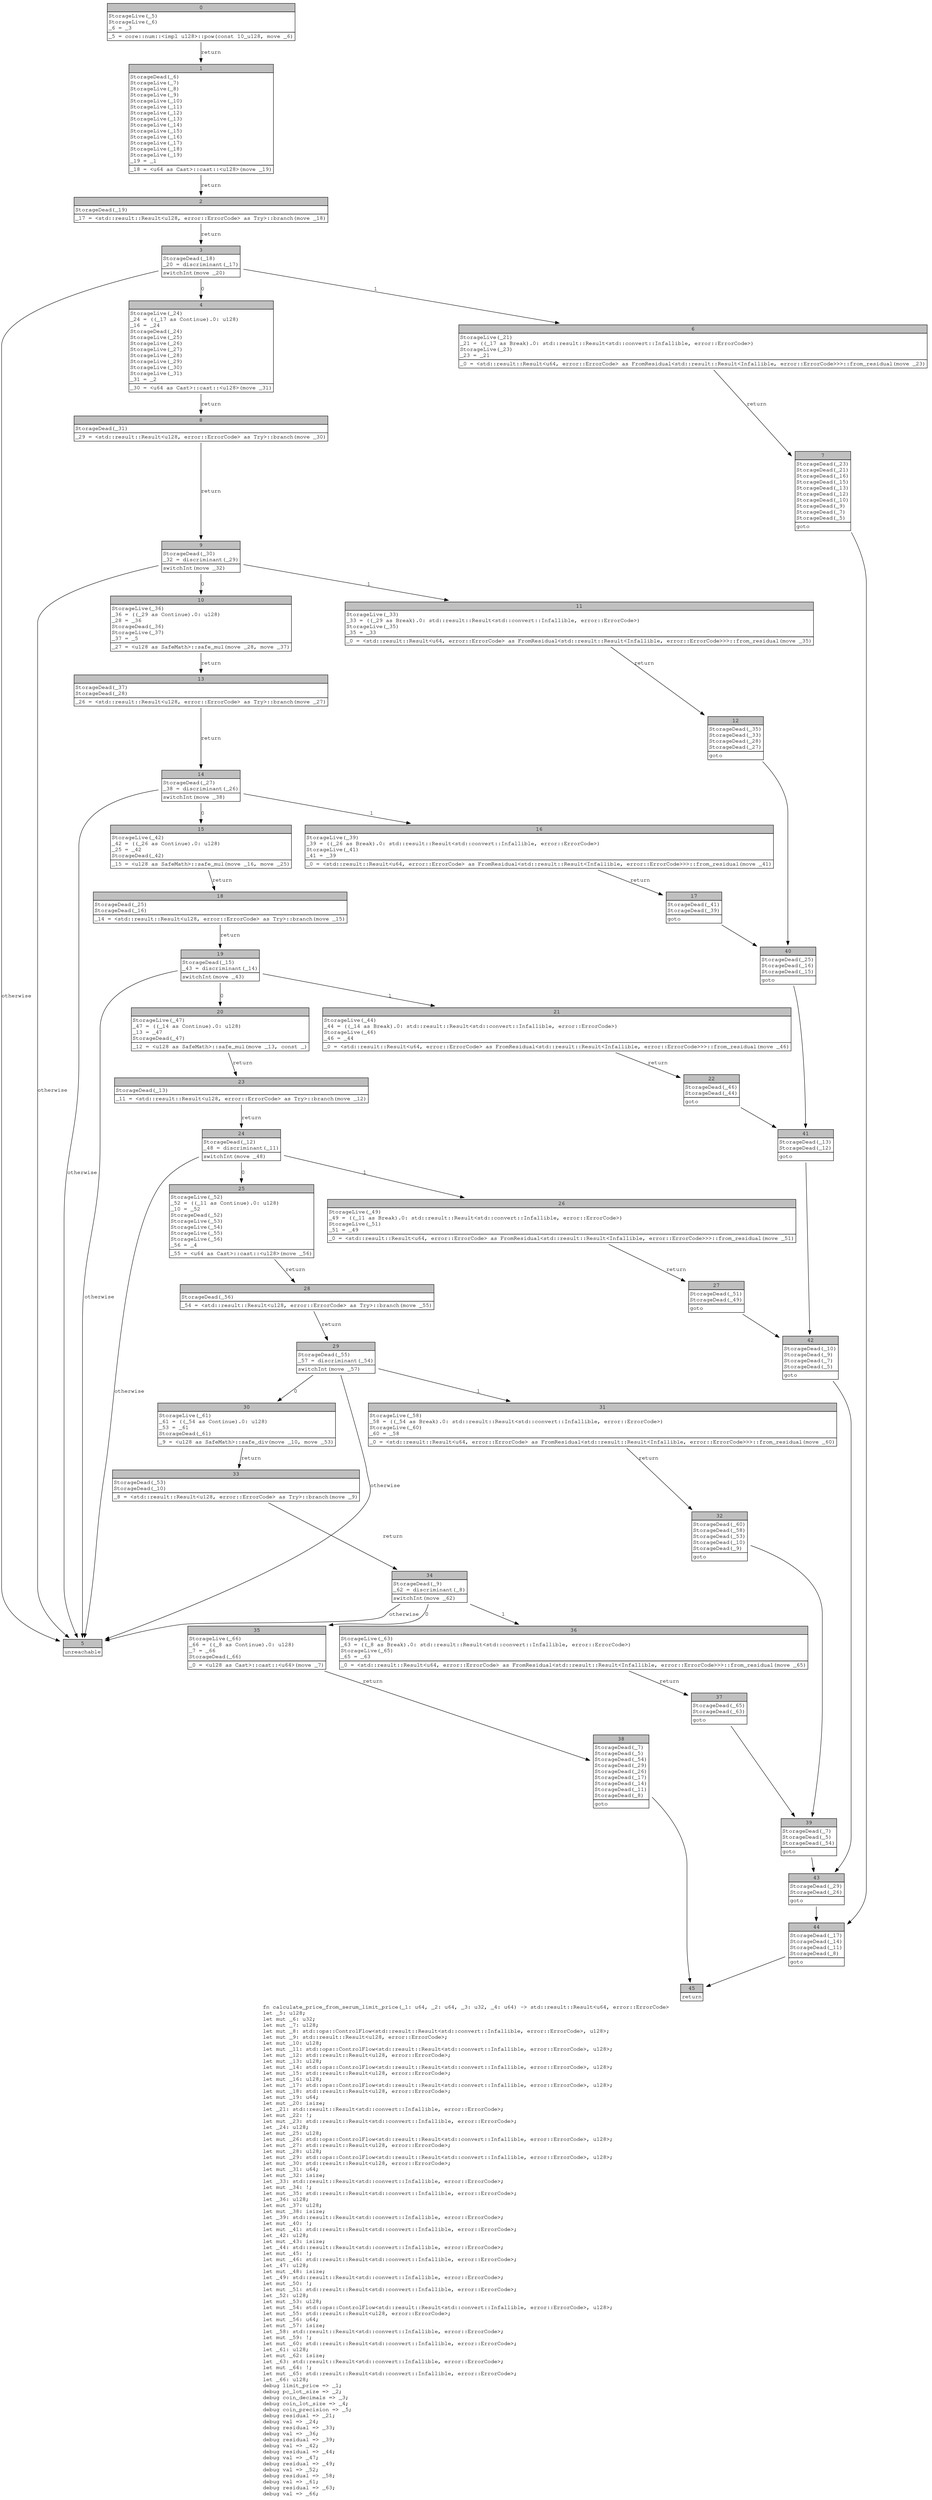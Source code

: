 digraph Mir_0_2765 {
    graph [fontname="Courier, monospace"];
    node [fontname="Courier, monospace"];
    edge [fontname="Courier, monospace"];
    label=<fn calculate_price_from_serum_limit_price(_1: u64, _2: u64, _3: u32, _4: u64) -&gt; std::result::Result&lt;u64, error::ErrorCode&gt;<br align="left"/>let _5: u128;<br align="left"/>let mut _6: u32;<br align="left"/>let mut _7: u128;<br align="left"/>let mut _8: std::ops::ControlFlow&lt;std::result::Result&lt;std::convert::Infallible, error::ErrorCode&gt;, u128&gt;;<br align="left"/>let mut _9: std::result::Result&lt;u128, error::ErrorCode&gt;;<br align="left"/>let mut _10: u128;<br align="left"/>let mut _11: std::ops::ControlFlow&lt;std::result::Result&lt;std::convert::Infallible, error::ErrorCode&gt;, u128&gt;;<br align="left"/>let mut _12: std::result::Result&lt;u128, error::ErrorCode&gt;;<br align="left"/>let mut _13: u128;<br align="left"/>let mut _14: std::ops::ControlFlow&lt;std::result::Result&lt;std::convert::Infallible, error::ErrorCode&gt;, u128&gt;;<br align="left"/>let mut _15: std::result::Result&lt;u128, error::ErrorCode&gt;;<br align="left"/>let mut _16: u128;<br align="left"/>let mut _17: std::ops::ControlFlow&lt;std::result::Result&lt;std::convert::Infallible, error::ErrorCode&gt;, u128&gt;;<br align="left"/>let mut _18: std::result::Result&lt;u128, error::ErrorCode&gt;;<br align="left"/>let mut _19: u64;<br align="left"/>let mut _20: isize;<br align="left"/>let _21: std::result::Result&lt;std::convert::Infallible, error::ErrorCode&gt;;<br align="left"/>let mut _22: !;<br align="left"/>let mut _23: std::result::Result&lt;std::convert::Infallible, error::ErrorCode&gt;;<br align="left"/>let _24: u128;<br align="left"/>let mut _25: u128;<br align="left"/>let mut _26: std::ops::ControlFlow&lt;std::result::Result&lt;std::convert::Infallible, error::ErrorCode&gt;, u128&gt;;<br align="left"/>let mut _27: std::result::Result&lt;u128, error::ErrorCode&gt;;<br align="left"/>let mut _28: u128;<br align="left"/>let mut _29: std::ops::ControlFlow&lt;std::result::Result&lt;std::convert::Infallible, error::ErrorCode&gt;, u128&gt;;<br align="left"/>let mut _30: std::result::Result&lt;u128, error::ErrorCode&gt;;<br align="left"/>let mut _31: u64;<br align="left"/>let mut _32: isize;<br align="left"/>let _33: std::result::Result&lt;std::convert::Infallible, error::ErrorCode&gt;;<br align="left"/>let mut _34: !;<br align="left"/>let mut _35: std::result::Result&lt;std::convert::Infallible, error::ErrorCode&gt;;<br align="left"/>let _36: u128;<br align="left"/>let mut _37: u128;<br align="left"/>let mut _38: isize;<br align="left"/>let _39: std::result::Result&lt;std::convert::Infallible, error::ErrorCode&gt;;<br align="left"/>let mut _40: !;<br align="left"/>let mut _41: std::result::Result&lt;std::convert::Infallible, error::ErrorCode&gt;;<br align="left"/>let _42: u128;<br align="left"/>let mut _43: isize;<br align="left"/>let _44: std::result::Result&lt;std::convert::Infallible, error::ErrorCode&gt;;<br align="left"/>let mut _45: !;<br align="left"/>let mut _46: std::result::Result&lt;std::convert::Infallible, error::ErrorCode&gt;;<br align="left"/>let _47: u128;<br align="left"/>let mut _48: isize;<br align="left"/>let _49: std::result::Result&lt;std::convert::Infallible, error::ErrorCode&gt;;<br align="left"/>let mut _50: !;<br align="left"/>let mut _51: std::result::Result&lt;std::convert::Infallible, error::ErrorCode&gt;;<br align="left"/>let _52: u128;<br align="left"/>let mut _53: u128;<br align="left"/>let mut _54: std::ops::ControlFlow&lt;std::result::Result&lt;std::convert::Infallible, error::ErrorCode&gt;, u128&gt;;<br align="left"/>let mut _55: std::result::Result&lt;u128, error::ErrorCode&gt;;<br align="left"/>let mut _56: u64;<br align="left"/>let mut _57: isize;<br align="left"/>let _58: std::result::Result&lt;std::convert::Infallible, error::ErrorCode&gt;;<br align="left"/>let mut _59: !;<br align="left"/>let mut _60: std::result::Result&lt;std::convert::Infallible, error::ErrorCode&gt;;<br align="left"/>let _61: u128;<br align="left"/>let mut _62: isize;<br align="left"/>let _63: std::result::Result&lt;std::convert::Infallible, error::ErrorCode&gt;;<br align="left"/>let mut _64: !;<br align="left"/>let mut _65: std::result::Result&lt;std::convert::Infallible, error::ErrorCode&gt;;<br align="left"/>let _66: u128;<br align="left"/>debug limit_price =&gt; _1;<br align="left"/>debug pc_lot_size =&gt; _2;<br align="left"/>debug coin_decimals =&gt; _3;<br align="left"/>debug coin_lot_size =&gt; _4;<br align="left"/>debug coin_precision =&gt; _5;<br align="left"/>debug residual =&gt; _21;<br align="left"/>debug val =&gt; _24;<br align="left"/>debug residual =&gt; _33;<br align="left"/>debug val =&gt; _36;<br align="left"/>debug residual =&gt; _39;<br align="left"/>debug val =&gt; _42;<br align="left"/>debug residual =&gt; _44;<br align="left"/>debug val =&gt; _47;<br align="left"/>debug residual =&gt; _49;<br align="left"/>debug val =&gt; _52;<br align="left"/>debug residual =&gt; _58;<br align="left"/>debug val =&gt; _61;<br align="left"/>debug residual =&gt; _63;<br align="left"/>debug val =&gt; _66;<br align="left"/>>;
    bb0__0_2765 [shape="none", label=<<table border="0" cellborder="1" cellspacing="0"><tr><td bgcolor="gray" align="center" colspan="1">0</td></tr><tr><td align="left" balign="left">StorageLive(_5)<br/>StorageLive(_6)<br/>_6 = _3<br/></td></tr><tr><td align="left">_5 = core::num::&lt;impl u128&gt;::pow(const 10_u128, move _6)</td></tr></table>>];
    bb1__0_2765 [shape="none", label=<<table border="0" cellborder="1" cellspacing="0"><tr><td bgcolor="gray" align="center" colspan="1">1</td></tr><tr><td align="left" balign="left">StorageDead(_6)<br/>StorageLive(_7)<br/>StorageLive(_8)<br/>StorageLive(_9)<br/>StorageLive(_10)<br/>StorageLive(_11)<br/>StorageLive(_12)<br/>StorageLive(_13)<br/>StorageLive(_14)<br/>StorageLive(_15)<br/>StorageLive(_16)<br/>StorageLive(_17)<br/>StorageLive(_18)<br/>StorageLive(_19)<br/>_19 = _1<br/></td></tr><tr><td align="left">_18 = &lt;u64 as Cast&gt;::cast::&lt;u128&gt;(move _19)</td></tr></table>>];
    bb2__0_2765 [shape="none", label=<<table border="0" cellborder="1" cellspacing="0"><tr><td bgcolor="gray" align="center" colspan="1">2</td></tr><tr><td align="left" balign="left">StorageDead(_19)<br/></td></tr><tr><td align="left">_17 = &lt;std::result::Result&lt;u128, error::ErrorCode&gt; as Try&gt;::branch(move _18)</td></tr></table>>];
    bb3__0_2765 [shape="none", label=<<table border="0" cellborder="1" cellspacing="0"><tr><td bgcolor="gray" align="center" colspan="1">3</td></tr><tr><td align="left" balign="left">StorageDead(_18)<br/>_20 = discriminant(_17)<br/></td></tr><tr><td align="left">switchInt(move _20)</td></tr></table>>];
    bb4__0_2765 [shape="none", label=<<table border="0" cellborder="1" cellspacing="0"><tr><td bgcolor="gray" align="center" colspan="1">4</td></tr><tr><td align="left" balign="left">StorageLive(_24)<br/>_24 = ((_17 as Continue).0: u128)<br/>_16 = _24<br/>StorageDead(_24)<br/>StorageLive(_25)<br/>StorageLive(_26)<br/>StorageLive(_27)<br/>StorageLive(_28)<br/>StorageLive(_29)<br/>StorageLive(_30)<br/>StorageLive(_31)<br/>_31 = _2<br/></td></tr><tr><td align="left">_30 = &lt;u64 as Cast&gt;::cast::&lt;u128&gt;(move _31)</td></tr></table>>];
    bb5__0_2765 [shape="none", label=<<table border="0" cellborder="1" cellspacing="0"><tr><td bgcolor="gray" align="center" colspan="1">5</td></tr><tr><td align="left">unreachable</td></tr></table>>];
    bb6__0_2765 [shape="none", label=<<table border="0" cellborder="1" cellspacing="0"><tr><td bgcolor="gray" align="center" colspan="1">6</td></tr><tr><td align="left" balign="left">StorageLive(_21)<br/>_21 = ((_17 as Break).0: std::result::Result&lt;std::convert::Infallible, error::ErrorCode&gt;)<br/>StorageLive(_23)<br/>_23 = _21<br/></td></tr><tr><td align="left">_0 = &lt;std::result::Result&lt;u64, error::ErrorCode&gt; as FromResidual&lt;std::result::Result&lt;Infallible, error::ErrorCode&gt;&gt;&gt;::from_residual(move _23)</td></tr></table>>];
    bb7__0_2765 [shape="none", label=<<table border="0" cellborder="1" cellspacing="0"><tr><td bgcolor="gray" align="center" colspan="1">7</td></tr><tr><td align="left" balign="left">StorageDead(_23)<br/>StorageDead(_21)<br/>StorageDead(_16)<br/>StorageDead(_15)<br/>StorageDead(_13)<br/>StorageDead(_12)<br/>StorageDead(_10)<br/>StorageDead(_9)<br/>StorageDead(_7)<br/>StorageDead(_5)<br/></td></tr><tr><td align="left">goto</td></tr></table>>];
    bb8__0_2765 [shape="none", label=<<table border="0" cellborder="1" cellspacing="0"><tr><td bgcolor="gray" align="center" colspan="1">8</td></tr><tr><td align="left" balign="left">StorageDead(_31)<br/></td></tr><tr><td align="left">_29 = &lt;std::result::Result&lt;u128, error::ErrorCode&gt; as Try&gt;::branch(move _30)</td></tr></table>>];
    bb9__0_2765 [shape="none", label=<<table border="0" cellborder="1" cellspacing="0"><tr><td bgcolor="gray" align="center" colspan="1">9</td></tr><tr><td align="left" balign="left">StorageDead(_30)<br/>_32 = discriminant(_29)<br/></td></tr><tr><td align="left">switchInt(move _32)</td></tr></table>>];
    bb10__0_2765 [shape="none", label=<<table border="0" cellborder="1" cellspacing="0"><tr><td bgcolor="gray" align="center" colspan="1">10</td></tr><tr><td align="left" balign="left">StorageLive(_36)<br/>_36 = ((_29 as Continue).0: u128)<br/>_28 = _36<br/>StorageDead(_36)<br/>StorageLive(_37)<br/>_37 = _5<br/></td></tr><tr><td align="left">_27 = &lt;u128 as SafeMath&gt;::safe_mul(move _28, move _37)</td></tr></table>>];
    bb11__0_2765 [shape="none", label=<<table border="0" cellborder="1" cellspacing="0"><tr><td bgcolor="gray" align="center" colspan="1">11</td></tr><tr><td align="left" balign="left">StorageLive(_33)<br/>_33 = ((_29 as Break).0: std::result::Result&lt;std::convert::Infallible, error::ErrorCode&gt;)<br/>StorageLive(_35)<br/>_35 = _33<br/></td></tr><tr><td align="left">_0 = &lt;std::result::Result&lt;u64, error::ErrorCode&gt; as FromResidual&lt;std::result::Result&lt;Infallible, error::ErrorCode&gt;&gt;&gt;::from_residual(move _35)</td></tr></table>>];
    bb12__0_2765 [shape="none", label=<<table border="0" cellborder="1" cellspacing="0"><tr><td bgcolor="gray" align="center" colspan="1">12</td></tr><tr><td align="left" balign="left">StorageDead(_35)<br/>StorageDead(_33)<br/>StorageDead(_28)<br/>StorageDead(_27)<br/></td></tr><tr><td align="left">goto</td></tr></table>>];
    bb13__0_2765 [shape="none", label=<<table border="0" cellborder="1" cellspacing="0"><tr><td bgcolor="gray" align="center" colspan="1">13</td></tr><tr><td align="left" balign="left">StorageDead(_37)<br/>StorageDead(_28)<br/></td></tr><tr><td align="left">_26 = &lt;std::result::Result&lt;u128, error::ErrorCode&gt; as Try&gt;::branch(move _27)</td></tr></table>>];
    bb14__0_2765 [shape="none", label=<<table border="0" cellborder="1" cellspacing="0"><tr><td bgcolor="gray" align="center" colspan="1">14</td></tr><tr><td align="left" balign="left">StorageDead(_27)<br/>_38 = discriminant(_26)<br/></td></tr><tr><td align="left">switchInt(move _38)</td></tr></table>>];
    bb15__0_2765 [shape="none", label=<<table border="0" cellborder="1" cellspacing="0"><tr><td bgcolor="gray" align="center" colspan="1">15</td></tr><tr><td align="left" balign="left">StorageLive(_42)<br/>_42 = ((_26 as Continue).0: u128)<br/>_25 = _42<br/>StorageDead(_42)<br/></td></tr><tr><td align="left">_15 = &lt;u128 as SafeMath&gt;::safe_mul(move _16, move _25)</td></tr></table>>];
    bb16__0_2765 [shape="none", label=<<table border="0" cellborder="1" cellspacing="0"><tr><td bgcolor="gray" align="center" colspan="1">16</td></tr><tr><td align="left" balign="left">StorageLive(_39)<br/>_39 = ((_26 as Break).0: std::result::Result&lt;std::convert::Infallible, error::ErrorCode&gt;)<br/>StorageLive(_41)<br/>_41 = _39<br/></td></tr><tr><td align="left">_0 = &lt;std::result::Result&lt;u64, error::ErrorCode&gt; as FromResidual&lt;std::result::Result&lt;Infallible, error::ErrorCode&gt;&gt;&gt;::from_residual(move _41)</td></tr></table>>];
    bb17__0_2765 [shape="none", label=<<table border="0" cellborder="1" cellspacing="0"><tr><td bgcolor="gray" align="center" colspan="1">17</td></tr><tr><td align="left" balign="left">StorageDead(_41)<br/>StorageDead(_39)<br/></td></tr><tr><td align="left">goto</td></tr></table>>];
    bb18__0_2765 [shape="none", label=<<table border="0" cellborder="1" cellspacing="0"><tr><td bgcolor="gray" align="center" colspan="1">18</td></tr><tr><td align="left" balign="left">StorageDead(_25)<br/>StorageDead(_16)<br/></td></tr><tr><td align="left">_14 = &lt;std::result::Result&lt;u128, error::ErrorCode&gt; as Try&gt;::branch(move _15)</td></tr></table>>];
    bb19__0_2765 [shape="none", label=<<table border="0" cellborder="1" cellspacing="0"><tr><td bgcolor="gray" align="center" colspan="1">19</td></tr><tr><td align="left" balign="left">StorageDead(_15)<br/>_43 = discriminant(_14)<br/></td></tr><tr><td align="left">switchInt(move _43)</td></tr></table>>];
    bb20__0_2765 [shape="none", label=<<table border="0" cellborder="1" cellspacing="0"><tr><td bgcolor="gray" align="center" colspan="1">20</td></tr><tr><td align="left" balign="left">StorageLive(_47)<br/>_47 = ((_14 as Continue).0: u128)<br/>_13 = _47<br/>StorageDead(_47)<br/></td></tr><tr><td align="left">_12 = &lt;u128 as SafeMath&gt;::safe_mul(move _13, const _)</td></tr></table>>];
    bb21__0_2765 [shape="none", label=<<table border="0" cellborder="1" cellspacing="0"><tr><td bgcolor="gray" align="center" colspan="1">21</td></tr><tr><td align="left" balign="left">StorageLive(_44)<br/>_44 = ((_14 as Break).0: std::result::Result&lt;std::convert::Infallible, error::ErrorCode&gt;)<br/>StorageLive(_46)<br/>_46 = _44<br/></td></tr><tr><td align="left">_0 = &lt;std::result::Result&lt;u64, error::ErrorCode&gt; as FromResidual&lt;std::result::Result&lt;Infallible, error::ErrorCode&gt;&gt;&gt;::from_residual(move _46)</td></tr></table>>];
    bb22__0_2765 [shape="none", label=<<table border="0" cellborder="1" cellspacing="0"><tr><td bgcolor="gray" align="center" colspan="1">22</td></tr><tr><td align="left" balign="left">StorageDead(_46)<br/>StorageDead(_44)<br/></td></tr><tr><td align="left">goto</td></tr></table>>];
    bb23__0_2765 [shape="none", label=<<table border="0" cellborder="1" cellspacing="0"><tr><td bgcolor="gray" align="center" colspan="1">23</td></tr><tr><td align="left" balign="left">StorageDead(_13)<br/></td></tr><tr><td align="left">_11 = &lt;std::result::Result&lt;u128, error::ErrorCode&gt; as Try&gt;::branch(move _12)</td></tr></table>>];
    bb24__0_2765 [shape="none", label=<<table border="0" cellborder="1" cellspacing="0"><tr><td bgcolor="gray" align="center" colspan="1">24</td></tr><tr><td align="left" balign="left">StorageDead(_12)<br/>_48 = discriminant(_11)<br/></td></tr><tr><td align="left">switchInt(move _48)</td></tr></table>>];
    bb25__0_2765 [shape="none", label=<<table border="0" cellborder="1" cellspacing="0"><tr><td bgcolor="gray" align="center" colspan="1">25</td></tr><tr><td align="left" balign="left">StorageLive(_52)<br/>_52 = ((_11 as Continue).0: u128)<br/>_10 = _52<br/>StorageDead(_52)<br/>StorageLive(_53)<br/>StorageLive(_54)<br/>StorageLive(_55)<br/>StorageLive(_56)<br/>_56 = _4<br/></td></tr><tr><td align="left">_55 = &lt;u64 as Cast&gt;::cast::&lt;u128&gt;(move _56)</td></tr></table>>];
    bb26__0_2765 [shape="none", label=<<table border="0" cellborder="1" cellspacing="0"><tr><td bgcolor="gray" align="center" colspan="1">26</td></tr><tr><td align="left" balign="left">StorageLive(_49)<br/>_49 = ((_11 as Break).0: std::result::Result&lt;std::convert::Infallible, error::ErrorCode&gt;)<br/>StorageLive(_51)<br/>_51 = _49<br/></td></tr><tr><td align="left">_0 = &lt;std::result::Result&lt;u64, error::ErrorCode&gt; as FromResidual&lt;std::result::Result&lt;Infallible, error::ErrorCode&gt;&gt;&gt;::from_residual(move _51)</td></tr></table>>];
    bb27__0_2765 [shape="none", label=<<table border="0" cellborder="1" cellspacing="0"><tr><td bgcolor="gray" align="center" colspan="1">27</td></tr><tr><td align="left" balign="left">StorageDead(_51)<br/>StorageDead(_49)<br/></td></tr><tr><td align="left">goto</td></tr></table>>];
    bb28__0_2765 [shape="none", label=<<table border="0" cellborder="1" cellspacing="0"><tr><td bgcolor="gray" align="center" colspan="1">28</td></tr><tr><td align="left" balign="left">StorageDead(_56)<br/></td></tr><tr><td align="left">_54 = &lt;std::result::Result&lt;u128, error::ErrorCode&gt; as Try&gt;::branch(move _55)</td></tr></table>>];
    bb29__0_2765 [shape="none", label=<<table border="0" cellborder="1" cellspacing="0"><tr><td bgcolor="gray" align="center" colspan="1">29</td></tr><tr><td align="left" balign="left">StorageDead(_55)<br/>_57 = discriminant(_54)<br/></td></tr><tr><td align="left">switchInt(move _57)</td></tr></table>>];
    bb30__0_2765 [shape="none", label=<<table border="0" cellborder="1" cellspacing="0"><tr><td bgcolor="gray" align="center" colspan="1">30</td></tr><tr><td align="left" balign="left">StorageLive(_61)<br/>_61 = ((_54 as Continue).0: u128)<br/>_53 = _61<br/>StorageDead(_61)<br/></td></tr><tr><td align="left">_9 = &lt;u128 as SafeMath&gt;::safe_div(move _10, move _53)</td></tr></table>>];
    bb31__0_2765 [shape="none", label=<<table border="0" cellborder="1" cellspacing="0"><tr><td bgcolor="gray" align="center" colspan="1">31</td></tr><tr><td align="left" balign="left">StorageLive(_58)<br/>_58 = ((_54 as Break).0: std::result::Result&lt;std::convert::Infallible, error::ErrorCode&gt;)<br/>StorageLive(_60)<br/>_60 = _58<br/></td></tr><tr><td align="left">_0 = &lt;std::result::Result&lt;u64, error::ErrorCode&gt; as FromResidual&lt;std::result::Result&lt;Infallible, error::ErrorCode&gt;&gt;&gt;::from_residual(move _60)</td></tr></table>>];
    bb32__0_2765 [shape="none", label=<<table border="0" cellborder="1" cellspacing="0"><tr><td bgcolor="gray" align="center" colspan="1">32</td></tr><tr><td align="left" balign="left">StorageDead(_60)<br/>StorageDead(_58)<br/>StorageDead(_53)<br/>StorageDead(_10)<br/>StorageDead(_9)<br/></td></tr><tr><td align="left">goto</td></tr></table>>];
    bb33__0_2765 [shape="none", label=<<table border="0" cellborder="1" cellspacing="0"><tr><td bgcolor="gray" align="center" colspan="1">33</td></tr><tr><td align="left" balign="left">StorageDead(_53)<br/>StorageDead(_10)<br/></td></tr><tr><td align="left">_8 = &lt;std::result::Result&lt;u128, error::ErrorCode&gt; as Try&gt;::branch(move _9)</td></tr></table>>];
    bb34__0_2765 [shape="none", label=<<table border="0" cellborder="1" cellspacing="0"><tr><td bgcolor="gray" align="center" colspan="1">34</td></tr><tr><td align="left" balign="left">StorageDead(_9)<br/>_62 = discriminant(_8)<br/></td></tr><tr><td align="left">switchInt(move _62)</td></tr></table>>];
    bb35__0_2765 [shape="none", label=<<table border="0" cellborder="1" cellspacing="0"><tr><td bgcolor="gray" align="center" colspan="1">35</td></tr><tr><td align="left" balign="left">StorageLive(_66)<br/>_66 = ((_8 as Continue).0: u128)<br/>_7 = _66<br/>StorageDead(_66)<br/></td></tr><tr><td align="left">_0 = &lt;u128 as Cast&gt;::cast::&lt;u64&gt;(move _7)</td></tr></table>>];
    bb36__0_2765 [shape="none", label=<<table border="0" cellborder="1" cellspacing="0"><tr><td bgcolor="gray" align="center" colspan="1">36</td></tr><tr><td align="left" balign="left">StorageLive(_63)<br/>_63 = ((_8 as Break).0: std::result::Result&lt;std::convert::Infallible, error::ErrorCode&gt;)<br/>StorageLive(_65)<br/>_65 = _63<br/></td></tr><tr><td align="left">_0 = &lt;std::result::Result&lt;u64, error::ErrorCode&gt; as FromResidual&lt;std::result::Result&lt;Infallible, error::ErrorCode&gt;&gt;&gt;::from_residual(move _65)</td></tr></table>>];
    bb37__0_2765 [shape="none", label=<<table border="0" cellborder="1" cellspacing="0"><tr><td bgcolor="gray" align="center" colspan="1">37</td></tr><tr><td align="left" balign="left">StorageDead(_65)<br/>StorageDead(_63)<br/></td></tr><tr><td align="left">goto</td></tr></table>>];
    bb38__0_2765 [shape="none", label=<<table border="0" cellborder="1" cellspacing="0"><tr><td bgcolor="gray" align="center" colspan="1">38</td></tr><tr><td align="left" balign="left">StorageDead(_7)<br/>StorageDead(_5)<br/>StorageDead(_54)<br/>StorageDead(_29)<br/>StorageDead(_26)<br/>StorageDead(_17)<br/>StorageDead(_14)<br/>StorageDead(_11)<br/>StorageDead(_8)<br/></td></tr><tr><td align="left">goto</td></tr></table>>];
    bb39__0_2765 [shape="none", label=<<table border="0" cellborder="1" cellspacing="0"><tr><td bgcolor="gray" align="center" colspan="1">39</td></tr><tr><td align="left" balign="left">StorageDead(_7)<br/>StorageDead(_5)<br/>StorageDead(_54)<br/></td></tr><tr><td align="left">goto</td></tr></table>>];
    bb40__0_2765 [shape="none", label=<<table border="0" cellborder="1" cellspacing="0"><tr><td bgcolor="gray" align="center" colspan="1">40</td></tr><tr><td align="left" balign="left">StorageDead(_25)<br/>StorageDead(_16)<br/>StorageDead(_15)<br/></td></tr><tr><td align="left">goto</td></tr></table>>];
    bb41__0_2765 [shape="none", label=<<table border="0" cellborder="1" cellspacing="0"><tr><td bgcolor="gray" align="center" colspan="1">41</td></tr><tr><td align="left" balign="left">StorageDead(_13)<br/>StorageDead(_12)<br/></td></tr><tr><td align="left">goto</td></tr></table>>];
    bb42__0_2765 [shape="none", label=<<table border="0" cellborder="1" cellspacing="0"><tr><td bgcolor="gray" align="center" colspan="1">42</td></tr><tr><td align="left" balign="left">StorageDead(_10)<br/>StorageDead(_9)<br/>StorageDead(_7)<br/>StorageDead(_5)<br/></td></tr><tr><td align="left">goto</td></tr></table>>];
    bb43__0_2765 [shape="none", label=<<table border="0" cellborder="1" cellspacing="0"><tr><td bgcolor="gray" align="center" colspan="1">43</td></tr><tr><td align="left" balign="left">StorageDead(_29)<br/>StorageDead(_26)<br/></td></tr><tr><td align="left">goto</td></tr></table>>];
    bb44__0_2765 [shape="none", label=<<table border="0" cellborder="1" cellspacing="0"><tr><td bgcolor="gray" align="center" colspan="1">44</td></tr><tr><td align="left" balign="left">StorageDead(_17)<br/>StorageDead(_14)<br/>StorageDead(_11)<br/>StorageDead(_8)<br/></td></tr><tr><td align="left">goto</td></tr></table>>];
    bb45__0_2765 [shape="none", label=<<table border="0" cellborder="1" cellspacing="0"><tr><td bgcolor="gray" align="center" colspan="1">45</td></tr><tr><td align="left">return</td></tr></table>>];
    bb0__0_2765 -> bb1__0_2765 [label="return"];
    bb1__0_2765 -> bb2__0_2765 [label="return"];
    bb2__0_2765 -> bb3__0_2765 [label="return"];
    bb3__0_2765 -> bb4__0_2765 [label="0"];
    bb3__0_2765 -> bb6__0_2765 [label="1"];
    bb3__0_2765 -> bb5__0_2765 [label="otherwise"];
    bb4__0_2765 -> bb8__0_2765 [label="return"];
    bb6__0_2765 -> bb7__0_2765 [label="return"];
    bb7__0_2765 -> bb44__0_2765 [label=""];
    bb8__0_2765 -> bb9__0_2765 [label="return"];
    bb9__0_2765 -> bb10__0_2765 [label="0"];
    bb9__0_2765 -> bb11__0_2765 [label="1"];
    bb9__0_2765 -> bb5__0_2765 [label="otherwise"];
    bb10__0_2765 -> bb13__0_2765 [label="return"];
    bb11__0_2765 -> bb12__0_2765 [label="return"];
    bb12__0_2765 -> bb40__0_2765 [label=""];
    bb13__0_2765 -> bb14__0_2765 [label="return"];
    bb14__0_2765 -> bb15__0_2765 [label="0"];
    bb14__0_2765 -> bb16__0_2765 [label="1"];
    bb14__0_2765 -> bb5__0_2765 [label="otherwise"];
    bb15__0_2765 -> bb18__0_2765 [label="return"];
    bb16__0_2765 -> bb17__0_2765 [label="return"];
    bb17__0_2765 -> bb40__0_2765 [label=""];
    bb18__0_2765 -> bb19__0_2765 [label="return"];
    bb19__0_2765 -> bb20__0_2765 [label="0"];
    bb19__0_2765 -> bb21__0_2765 [label="1"];
    bb19__0_2765 -> bb5__0_2765 [label="otherwise"];
    bb20__0_2765 -> bb23__0_2765 [label="return"];
    bb21__0_2765 -> bb22__0_2765 [label="return"];
    bb22__0_2765 -> bb41__0_2765 [label=""];
    bb23__0_2765 -> bb24__0_2765 [label="return"];
    bb24__0_2765 -> bb25__0_2765 [label="0"];
    bb24__0_2765 -> bb26__0_2765 [label="1"];
    bb24__0_2765 -> bb5__0_2765 [label="otherwise"];
    bb25__0_2765 -> bb28__0_2765 [label="return"];
    bb26__0_2765 -> bb27__0_2765 [label="return"];
    bb27__0_2765 -> bb42__0_2765 [label=""];
    bb28__0_2765 -> bb29__0_2765 [label="return"];
    bb29__0_2765 -> bb30__0_2765 [label="0"];
    bb29__0_2765 -> bb31__0_2765 [label="1"];
    bb29__0_2765 -> bb5__0_2765 [label="otherwise"];
    bb30__0_2765 -> bb33__0_2765 [label="return"];
    bb31__0_2765 -> bb32__0_2765 [label="return"];
    bb32__0_2765 -> bb39__0_2765 [label=""];
    bb33__0_2765 -> bb34__0_2765 [label="return"];
    bb34__0_2765 -> bb35__0_2765 [label="0"];
    bb34__0_2765 -> bb36__0_2765 [label="1"];
    bb34__0_2765 -> bb5__0_2765 [label="otherwise"];
    bb35__0_2765 -> bb38__0_2765 [label="return"];
    bb36__0_2765 -> bb37__0_2765 [label="return"];
    bb37__0_2765 -> bb39__0_2765 [label=""];
    bb38__0_2765 -> bb45__0_2765 [label=""];
    bb39__0_2765 -> bb43__0_2765 [label=""];
    bb40__0_2765 -> bb41__0_2765 [label=""];
    bb41__0_2765 -> bb42__0_2765 [label=""];
    bb42__0_2765 -> bb43__0_2765 [label=""];
    bb43__0_2765 -> bb44__0_2765 [label=""];
    bb44__0_2765 -> bb45__0_2765 [label=""];
}
